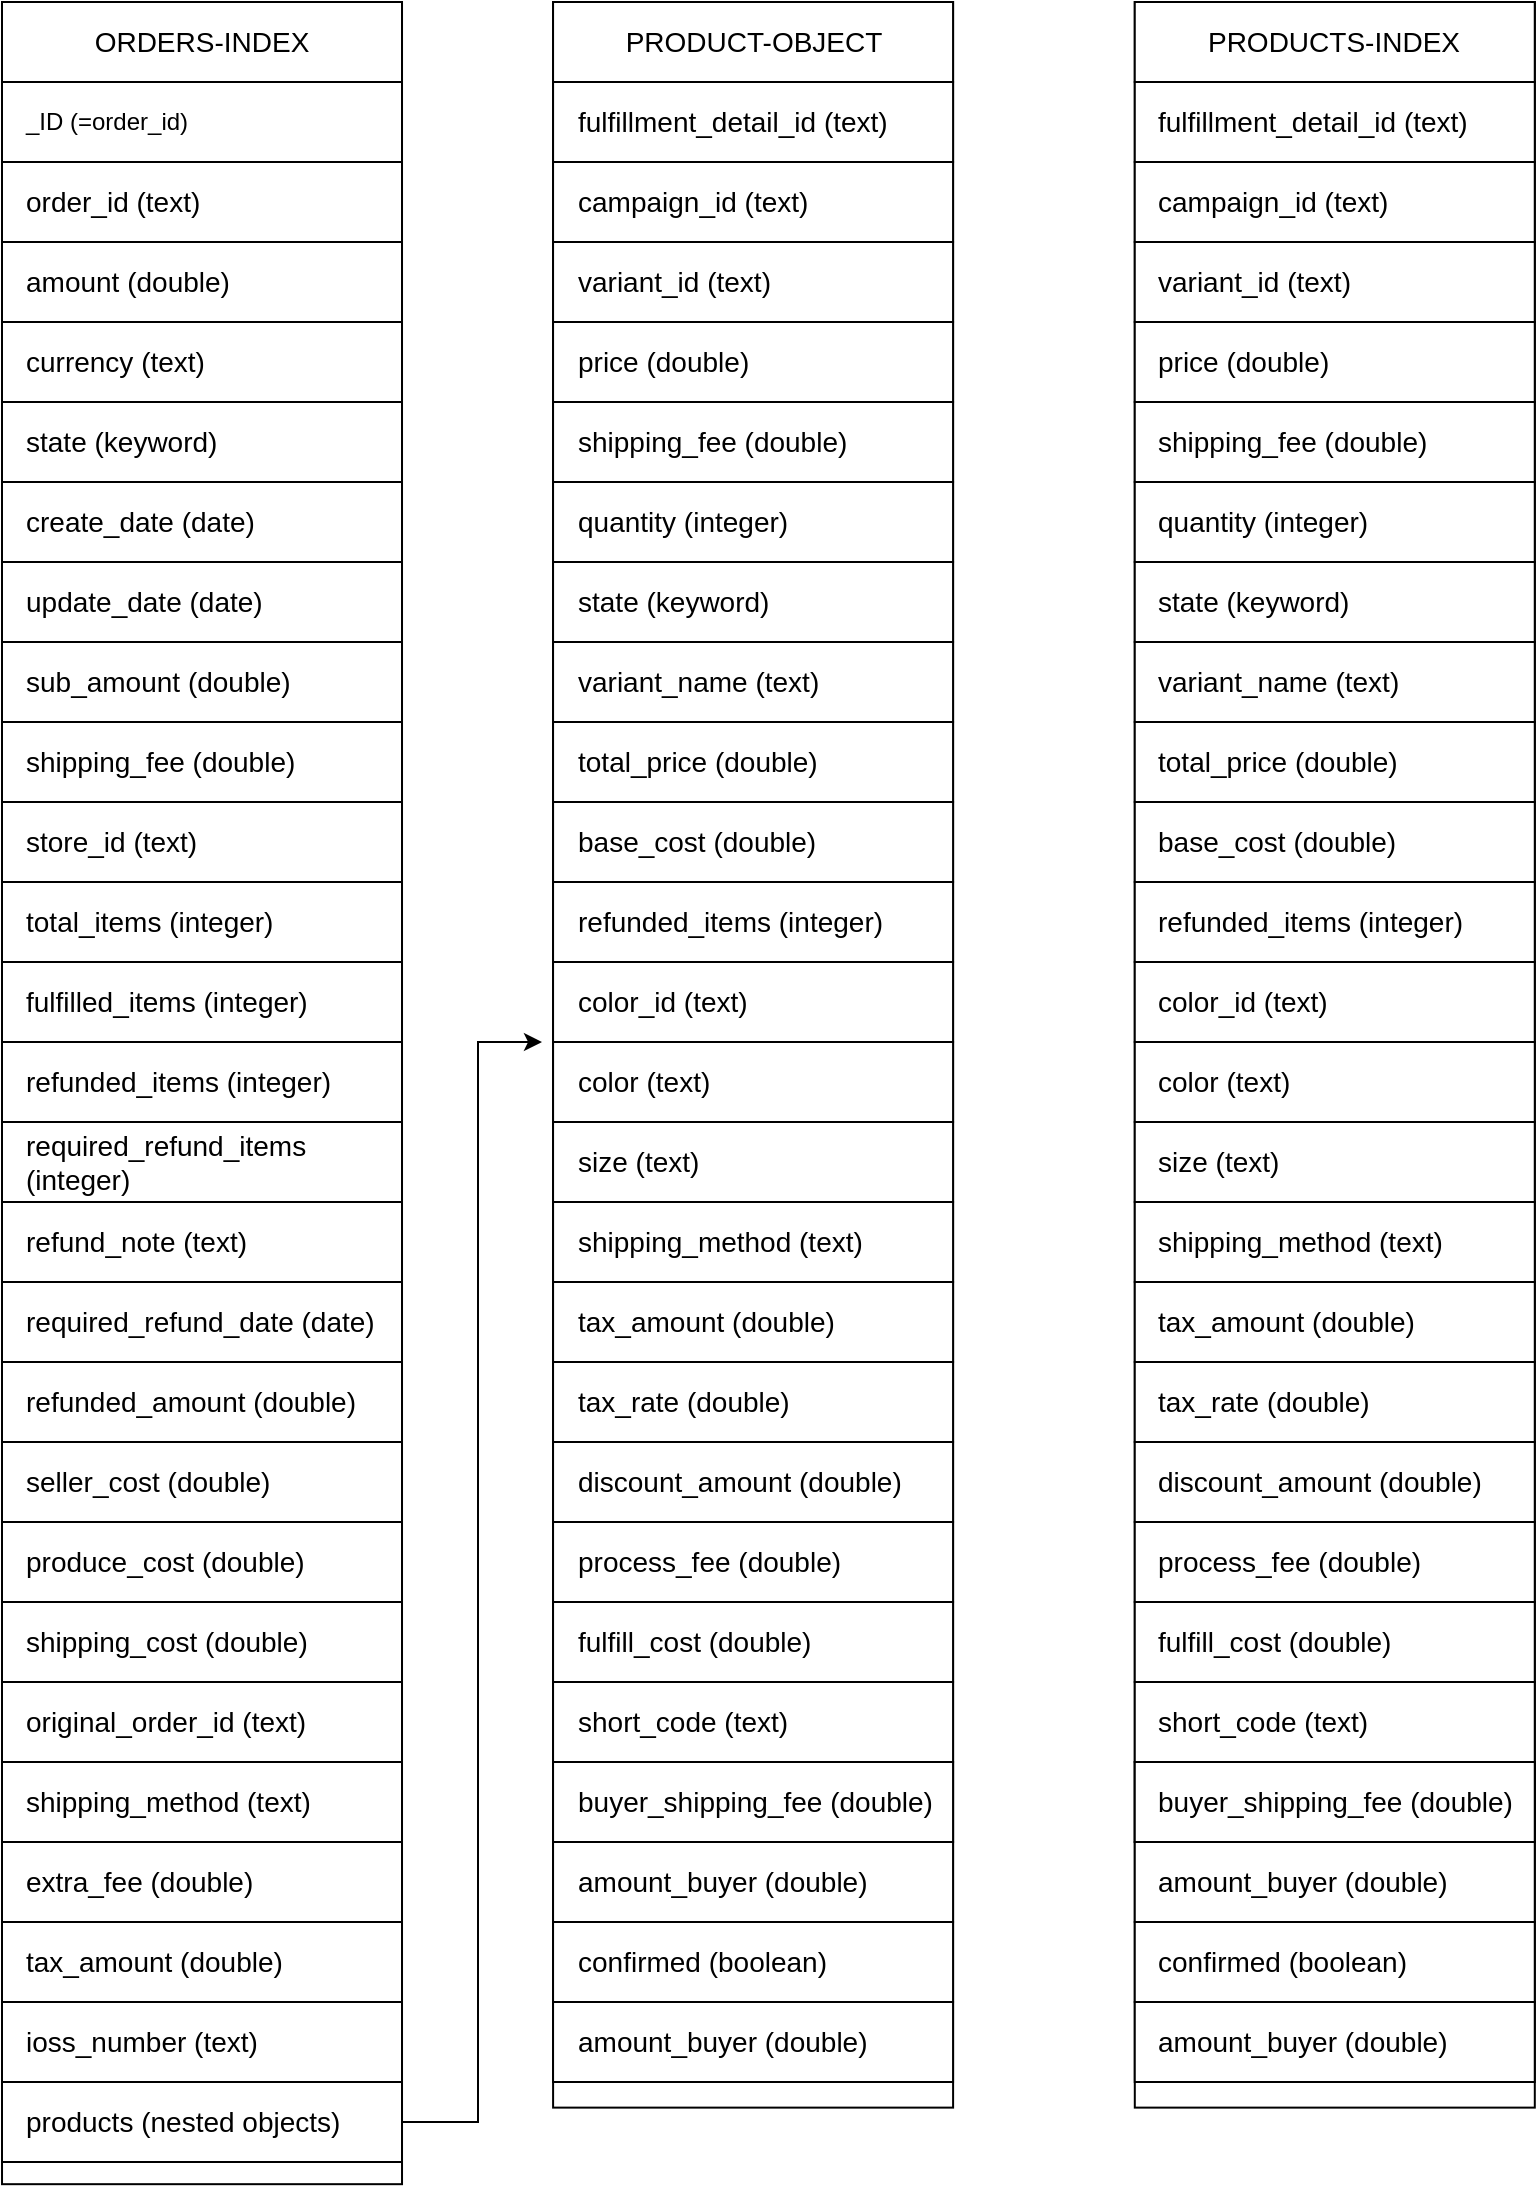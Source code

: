 <mxfile version="22.1.3" type="github">
  <diagram name="Page-1" id="ENh_7j__PNVtIY-0LPq9">
    <mxGraphModel dx="439" dy="765" grid="1" gridSize="10" guides="1" tooltips="1" connect="1" arrows="1" fold="1" page="1" pageScale="1" pageWidth="850" pageHeight="1100" math="0" shadow="0">
      <root>
        <mxCell id="0" />
        <mxCell id="1" parent="0" />
        <mxCell id="PrsfTX1F1UOxDZrwEFaK-2" value="" style="rounded=0;whiteSpace=wrap;html=1;rotation=90;" parent="1" vertex="1">
          <mxGeometry x="-445.53" y="525.55" width="1091.08" height="200" as="geometry" />
        </mxCell>
        <mxCell id="PrsfTX1F1UOxDZrwEFaK-3" value="ORDERS-INDEX" style="rounded=0;whiteSpace=wrap;html=1;fontSize=14;" parent="1" vertex="1">
          <mxGeometry y="80" width="200" height="40" as="geometry" />
        </mxCell>
        <mxCell id="PrsfTX1F1UOxDZrwEFaK-4" value="_ID (=order_id)" style="rounded=0;whiteSpace=wrap;html=1;align=left;spacingRight=0;spacingLeft=10;" parent="1" vertex="1">
          <mxGeometry y="120" width="200" height="40" as="geometry" />
        </mxCell>
        <mxCell id="PrsfTX1F1UOxDZrwEFaK-5" value="&lt;div&gt;order_id (text)&lt;/div&gt;" style="rounded=0;whiteSpace=wrap;html=1;align=left;spacingLeft=10;fontSize=14;" parent="1" vertex="1">
          <mxGeometry y="160" width="200" height="40" as="geometry" />
        </mxCell>
        <mxCell id="PrsfTX1F1UOxDZrwEFaK-6" value="amount (double)" style="rounded=0;whiteSpace=wrap;html=1;align=left;spacingLeft=10;fontSize=14;" parent="1" vertex="1">
          <mxGeometry y="200" width="200" height="40" as="geometry" />
        </mxCell>
        <mxCell id="PrsfTX1F1UOxDZrwEFaK-7" value="currency (text)" style="rounded=0;whiteSpace=wrap;html=1;align=left;spacingLeft=10;fontSize=14;" parent="1" vertex="1">
          <mxGeometry y="240" width="200" height="40" as="geometry" />
        </mxCell>
        <mxCell id="PrsfTX1F1UOxDZrwEFaK-8" value="state (keyword)" style="rounded=0;whiteSpace=wrap;html=1;align=left;spacingLeft=10;fontSize=14;" parent="1" vertex="1">
          <mxGeometry y="280" width="200" height="40" as="geometry" />
        </mxCell>
        <mxCell id="PrsfTX1F1UOxDZrwEFaK-9" value="create_date (date)" style="rounded=0;whiteSpace=wrap;html=1;align=left;spacingLeft=10;fontSize=14;" parent="1" vertex="1">
          <mxGeometry y="320" width="200" height="40" as="geometry" />
        </mxCell>
        <mxCell id="PrsfTX1F1UOxDZrwEFaK-10" value="update_date (date)" style="rounded=0;whiteSpace=wrap;html=1;align=left;spacingLeft=10;fontSize=14;" parent="1" vertex="1">
          <mxGeometry y="360" width="200" height="40" as="geometry" />
        </mxCell>
        <mxCell id="PrsfTX1F1UOxDZrwEFaK-11" value="&lt;div align=&quot;left&quot;&gt;sub_amount (double)&lt;br&gt;&lt;/div&gt;" style="rounded=0;whiteSpace=wrap;html=1;spacingLeft=10;fontSize=14;align=left;" parent="1" vertex="1">
          <mxGeometry y="400" width="200" height="40" as="geometry" />
        </mxCell>
        <mxCell id="PrsfTX1F1UOxDZrwEFaK-12" value="shipping_fee (double)" style="rounded=0;whiteSpace=wrap;html=1;spacingLeft=10;fontSize=14;align=left;" parent="1" vertex="1">
          <mxGeometry y="440" width="200" height="40" as="geometry" />
        </mxCell>
        <mxCell id="PrsfTX1F1UOxDZrwEFaK-13" value="store_id (text)" style="rounded=0;whiteSpace=wrap;html=1;spacingLeft=10;fontSize=14;align=left;" parent="1" vertex="1">
          <mxGeometry y="480" width="200" height="40" as="geometry" />
        </mxCell>
        <mxCell id="PrsfTX1F1UOxDZrwEFaK-14" value="total_items (integer)" style="rounded=0;whiteSpace=wrap;html=1;spacingLeft=10;fontSize=14;align=left;" parent="1" vertex="1">
          <mxGeometry y="520" width="200" height="40" as="geometry" />
        </mxCell>
        <mxCell id="PrsfTX1F1UOxDZrwEFaK-15" value="&lt;div&gt;fulfilled_items (integer)&lt;br&gt;&lt;/div&gt;" style="rounded=0;whiteSpace=wrap;html=1;spacingLeft=10;fontSize=14;align=left;" parent="1" vertex="1">
          <mxGeometry y="560" width="200" height="40" as="geometry" />
        </mxCell>
        <mxCell id="PrsfTX1F1UOxDZrwEFaK-16" value="refunded_items (integer)" style="rounded=0;whiteSpace=wrap;html=1;spacingLeft=10;fontSize=14;align=left;" parent="1" vertex="1">
          <mxGeometry y="600" width="200" height="40" as="geometry" />
        </mxCell>
        <mxCell id="PrsfTX1F1UOxDZrwEFaK-17" value="required_refund_items (integer)" style="rounded=0;whiteSpace=wrap;html=1;spacingLeft=10;fontSize=14;align=left;" parent="1" vertex="1">
          <mxGeometry y="640" width="200" height="40" as="geometry" />
        </mxCell>
        <mxCell id="PrsfTX1F1UOxDZrwEFaK-18" value="refund_note (text)" style="rounded=0;whiteSpace=wrap;html=1;spacingLeft=10;fontSize=14;align=left;" parent="1" vertex="1">
          <mxGeometry y="680" width="200" height="40" as="geometry" />
        </mxCell>
        <mxCell id="PrsfTX1F1UOxDZrwEFaK-19" value="required_refund_date (date)" style="rounded=0;whiteSpace=wrap;html=1;spacingLeft=10;fontSize=14;align=left;" parent="1" vertex="1">
          <mxGeometry y="720" width="200" height="40" as="geometry" />
        </mxCell>
        <mxCell id="PrsfTX1F1UOxDZrwEFaK-20" value="refunded_amount (double)" style="rounded=0;whiteSpace=wrap;html=1;spacingLeft=10;fontSize=14;align=left;" parent="1" vertex="1">
          <mxGeometry y="760" width="200" height="40" as="geometry" />
        </mxCell>
        <mxCell id="PrsfTX1F1UOxDZrwEFaK-21" value="seller_cost (double)" style="rounded=0;whiteSpace=wrap;html=1;spacingLeft=10;fontSize=14;align=left;" parent="1" vertex="1">
          <mxGeometry y="800" width="200" height="40" as="geometry" />
        </mxCell>
        <mxCell id="PrsfTX1F1UOxDZrwEFaK-22" value="produce_cost (double)" style="rounded=0;whiteSpace=wrap;html=1;spacingLeft=10;fontSize=14;align=left;" parent="1" vertex="1">
          <mxGeometry y="840" width="200" height="40" as="geometry" />
        </mxCell>
        <mxCell id="PrsfTX1F1UOxDZrwEFaK-23" value="shipping_cost (double)" style="rounded=0;whiteSpace=wrap;html=1;spacingLeft=10;fontSize=14;align=left;" parent="1" vertex="1">
          <mxGeometry y="880" width="200" height="40" as="geometry" />
        </mxCell>
        <mxCell id="PrsfTX1F1UOxDZrwEFaK-24" value="original_order_id (text)" style="rounded=0;whiteSpace=wrap;html=1;spacingLeft=10;fontSize=14;align=left;" parent="1" vertex="1">
          <mxGeometry y="920" width="200" height="40" as="geometry" />
        </mxCell>
        <mxCell id="PrsfTX1F1UOxDZrwEFaK-25" value="shipping_method (text)" style="rounded=0;whiteSpace=wrap;html=1;spacingLeft=10;fontSize=14;align=left;" parent="1" vertex="1">
          <mxGeometry y="960" width="200" height="40" as="geometry" />
        </mxCell>
        <mxCell id="PrsfTX1F1UOxDZrwEFaK-26" value="extra_fee (double)" style="rounded=0;whiteSpace=wrap;html=1;spacingLeft=10;fontSize=14;align=left;" parent="1" vertex="1">
          <mxGeometry y="1000" width="200" height="40" as="geometry" />
        </mxCell>
        <mxCell id="PrsfTX1F1UOxDZrwEFaK-27" value="tax_amount (double)" style="rounded=0;whiteSpace=wrap;html=1;spacingLeft=10;fontSize=14;align=left;" parent="1" vertex="1">
          <mxGeometry y="1040" width="200" height="40" as="geometry" />
        </mxCell>
        <mxCell id="PrsfTX1F1UOxDZrwEFaK-28" value="ioss_number (text)" style="rounded=0;whiteSpace=wrap;html=1;spacingLeft=10;fontSize=14;align=left;" parent="1" vertex="1">
          <mxGeometry y="1080" width="200" height="40" as="geometry" />
        </mxCell>
        <mxCell id="PrsfTX1F1UOxDZrwEFaK-61" style="edgeStyle=orthogonalEdgeStyle;rounded=0;orthogonalLoop=1;jettySize=auto;html=1;" parent="1" source="PrsfTX1F1UOxDZrwEFaK-29" edge="1">
          <mxGeometry relative="1" as="geometry">
            <mxPoint x="270" y="600" as="targetPoint" />
            <Array as="points">
              <mxPoint x="238" y="1140" />
              <mxPoint x="238" y="600" />
              <mxPoint x="240" y="600" />
            </Array>
          </mxGeometry>
        </mxCell>
        <mxCell id="PrsfTX1F1UOxDZrwEFaK-29" value="products (nested objects)" style="rounded=0;whiteSpace=wrap;html=1;spacingLeft=10;fontSize=14;align=left;" parent="1" vertex="1">
          <mxGeometry y="1120" width="200" height="40" as="geometry" />
        </mxCell>
        <mxCell id="PrsfTX1F1UOxDZrwEFaK-32" value="" style="rounded=0;whiteSpace=wrap;html=1;rotation=90;" parent="1" vertex="1">
          <mxGeometry x="-150.85" y="506.41" width="1052.8" height="200" as="geometry" />
        </mxCell>
        <mxCell id="PrsfTX1F1UOxDZrwEFaK-33" value="PRODUCT-OBJECT" style="rounded=0;whiteSpace=wrap;html=1;fontSize=14;" parent="1" vertex="1">
          <mxGeometry x="275.53" y="80" width="200" height="40" as="geometry" />
        </mxCell>
        <mxCell id="PrsfTX1F1UOxDZrwEFaK-62" value="fulfillment_detail_id (text)" style="rounded=0;whiteSpace=wrap;html=1;align=left;spacingRight=0;spacingLeft=10;fontSize=14;" parent="1" vertex="1">
          <mxGeometry x="275.54" y="120" width="200" height="40" as="geometry" />
        </mxCell>
        <mxCell id="PrsfTX1F1UOxDZrwEFaK-63" value="campaign_id (text)" style="rounded=0;whiteSpace=wrap;html=1;align=left;spacingRight=0;spacingLeft=10;fontSize=14;" parent="1" vertex="1">
          <mxGeometry x="275.53" y="160" width="200" height="40" as="geometry" />
        </mxCell>
        <mxCell id="PrsfTX1F1UOxDZrwEFaK-64" value="variant_id (text)" style="rounded=0;whiteSpace=wrap;html=1;align=left;spacingRight=0;spacingLeft=10;fontSize=14;" parent="1" vertex="1">
          <mxGeometry x="275.53" y="200" width="200" height="40" as="geometry" />
        </mxCell>
        <mxCell id="PrsfTX1F1UOxDZrwEFaK-65" value="price (double)" style="rounded=0;whiteSpace=wrap;html=1;align=left;spacingRight=0;spacingLeft=10;fontSize=14;" parent="1" vertex="1">
          <mxGeometry x="275.53" y="240" width="200" height="40" as="geometry" />
        </mxCell>
        <mxCell id="PrsfTX1F1UOxDZrwEFaK-66" value="shipping_fee (double)" style="rounded=0;whiteSpace=wrap;html=1;align=left;spacingRight=0;spacingLeft=10;fontSize=14;" parent="1" vertex="1">
          <mxGeometry x="275.53" y="280" width="200" height="40" as="geometry" />
        </mxCell>
        <mxCell id="PrsfTX1F1UOxDZrwEFaK-67" value="quantity (integer)" style="rounded=0;whiteSpace=wrap;html=1;align=left;spacingRight=0;spacingLeft=10;fontSize=14;" parent="1" vertex="1">
          <mxGeometry x="275.53" y="320" width="200" height="40" as="geometry" />
        </mxCell>
        <mxCell id="PrsfTX1F1UOxDZrwEFaK-68" value="state (keyword)" style="rounded=0;whiteSpace=wrap;html=1;align=left;spacingRight=0;spacingLeft=10;fontSize=14;" parent="1" vertex="1">
          <mxGeometry x="275.53" y="360" width="200" height="40" as="geometry" />
        </mxCell>
        <mxCell id="PrsfTX1F1UOxDZrwEFaK-69" value="variant_name (text)" style="rounded=0;whiteSpace=wrap;html=1;align=left;spacingRight=0;spacingLeft=10;fontSize=14;" parent="1" vertex="1">
          <mxGeometry x="275.53" y="400" width="200" height="40" as="geometry" />
        </mxCell>
        <mxCell id="PrsfTX1F1UOxDZrwEFaK-70" value="total_price (double)" style="rounded=0;whiteSpace=wrap;html=1;align=left;spacingRight=0;spacingLeft=10;fontSize=14;" parent="1" vertex="1">
          <mxGeometry x="275.53" y="440" width="200" height="40" as="geometry" />
        </mxCell>
        <mxCell id="PrsfTX1F1UOxDZrwEFaK-71" value="base_cost (double)" style="rounded=0;whiteSpace=wrap;html=1;align=left;spacingRight=0;spacingLeft=10;fontSize=14;" parent="1" vertex="1">
          <mxGeometry x="275.54" y="480" width="200" height="40" as="geometry" />
        </mxCell>
        <mxCell id="PrsfTX1F1UOxDZrwEFaK-73" value="refunded_items (integer)" style="rounded=0;whiteSpace=wrap;html=1;align=left;spacingRight=0;spacingLeft=10;fontSize=14;" parent="1" vertex="1">
          <mxGeometry x="275.53" y="520" width="200" height="40" as="geometry" />
        </mxCell>
        <mxCell id="PrsfTX1F1UOxDZrwEFaK-74" value="color_id (text)" style="rounded=0;whiteSpace=wrap;html=1;align=left;spacingRight=0;spacingLeft=10;fontSize=14;" parent="1" vertex="1">
          <mxGeometry x="275.53" y="560" width="200" height="40" as="geometry" />
        </mxCell>
        <mxCell id="PrsfTX1F1UOxDZrwEFaK-75" value="color (text)" style="rounded=0;whiteSpace=wrap;html=1;align=left;spacingRight=0;spacingLeft=10;fontSize=14;" parent="1" vertex="1">
          <mxGeometry x="275.54" y="600" width="200" height="40" as="geometry" />
        </mxCell>
        <mxCell id="PrsfTX1F1UOxDZrwEFaK-76" value="size (text)" style="rounded=0;whiteSpace=wrap;html=1;align=left;spacingRight=0;spacingLeft=10;fontSize=14;" parent="1" vertex="1">
          <mxGeometry x="275.53" y="640" width="200" height="40" as="geometry" />
        </mxCell>
        <mxCell id="PrsfTX1F1UOxDZrwEFaK-78" value="shipping_method (text)" style="rounded=0;whiteSpace=wrap;html=1;align=left;spacingRight=0;spacingLeft=10;fontSize=14;" parent="1" vertex="1">
          <mxGeometry x="275.54" y="680" width="200" height="40" as="geometry" />
        </mxCell>
        <mxCell id="PrsfTX1F1UOxDZrwEFaK-79" value="tax_amount (double)" style="rounded=0;whiteSpace=wrap;html=1;align=left;spacingRight=0;spacingLeft=10;fontSize=14;" parent="1" vertex="1">
          <mxGeometry x="275.54" y="720" width="200" height="40" as="geometry" />
        </mxCell>
        <mxCell id="PrsfTX1F1UOxDZrwEFaK-80" value="tax_rate (double)" style="rounded=0;whiteSpace=wrap;html=1;align=left;spacingRight=0;spacingLeft=10;fontSize=14;" parent="1" vertex="1">
          <mxGeometry x="275.53" y="760" width="200" height="40" as="geometry" />
        </mxCell>
        <mxCell id="PrsfTX1F1UOxDZrwEFaK-83" value="discount_amount (double)" style="rounded=0;whiteSpace=wrap;html=1;align=left;spacingRight=0;spacingLeft=10;fontSize=14;" parent="1" vertex="1">
          <mxGeometry x="275.53" y="800" width="200" height="40" as="geometry" />
        </mxCell>
        <mxCell id="PrsfTX1F1UOxDZrwEFaK-84" value="process_fee (double)" style="rounded=0;whiteSpace=wrap;html=1;align=left;spacingRight=0;spacingLeft=10;fontSize=14;" parent="1" vertex="1">
          <mxGeometry x="275.53" y="840" width="200" height="40" as="geometry" />
        </mxCell>
        <mxCell id="PrsfTX1F1UOxDZrwEFaK-85" value="fulfill_cost (double)" style="rounded=0;whiteSpace=wrap;html=1;align=left;spacingRight=0;spacingLeft=10;fontSize=14;" parent="1" vertex="1">
          <mxGeometry x="275.53" y="880" width="200" height="40" as="geometry" />
        </mxCell>
        <mxCell id="PrsfTX1F1UOxDZrwEFaK-86" value="discount_amount (double)" style="rounded=0;whiteSpace=wrap;html=1;align=left;spacingRight=0;spacingLeft=10;fontSize=14;" parent="1" vertex="1">
          <mxGeometry x="275.53" y="960" width="200" height="40" as="geometry" />
        </mxCell>
        <mxCell id="PrsfTX1F1UOxDZrwEFaK-87" value="short_code (text)" style="rounded=0;whiteSpace=wrap;html=1;align=left;spacingRight=0;spacingLeft=10;fontSize=14;" parent="1" vertex="1">
          <mxGeometry x="275.53" y="920" width="200" height="40" as="geometry" />
        </mxCell>
        <mxCell id="PrsfTX1F1UOxDZrwEFaK-88" value="buyer_shipping_fee (double)" style="rounded=0;whiteSpace=wrap;html=1;align=left;spacingRight=0;spacingLeft=10;fontSize=14;" parent="1" vertex="1">
          <mxGeometry x="275.53" y="960" width="200" height="40" as="geometry" />
        </mxCell>
        <mxCell id="PrsfTX1F1UOxDZrwEFaK-89" value="amount_buyer (double)" style="rounded=0;whiteSpace=wrap;html=1;align=left;spacingRight=0;spacingLeft=10;fontSize=14;" parent="1" vertex="1">
          <mxGeometry x="275.53" y="1000" width="200" height="40" as="geometry" />
        </mxCell>
        <mxCell id="PrsfTX1F1UOxDZrwEFaK-92" value="confirmed (boolean)" style="rounded=0;whiteSpace=wrap;html=1;align=left;spacingRight=0;spacingLeft=10;fontSize=14;" parent="1" vertex="1">
          <mxGeometry x="275.53" y="1040" width="200" height="40" as="geometry" />
        </mxCell>
        <mxCell id="PrsfTX1F1UOxDZrwEFaK-93" value="amount_buyer (double)" style="rounded=0;whiteSpace=wrap;html=1;align=left;spacingRight=0;spacingLeft=10;fontSize=14;" parent="1" vertex="1">
          <mxGeometry x="275.53" y="1080" width="200" height="40" as="geometry" />
        </mxCell>
        <mxCell id="PrsfTX1F1UOxDZrwEFaK-95" value="" style="rounded=0;whiteSpace=wrap;html=1;rotation=90;" parent="1" vertex="1">
          <mxGeometry x="140.0" y="506.41" width="1052.8" height="200" as="geometry" />
        </mxCell>
        <mxCell id="PrsfTX1F1UOxDZrwEFaK-96" value="PRODUCTS-INDEX" style="rounded=0;whiteSpace=wrap;html=1;fontSize=14;" parent="1" vertex="1">
          <mxGeometry x="566.38" y="80" width="200" height="40" as="geometry" />
        </mxCell>
        <mxCell id="PrsfTX1F1UOxDZrwEFaK-97" value="fulfillment_detail_id (text)" style="rounded=0;whiteSpace=wrap;html=1;align=left;spacingRight=0;spacingLeft=10;fontSize=14;" parent="1" vertex="1">
          <mxGeometry x="566.39" y="120" width="200" height="40" as="geometry" />
        </mxCell>
        <mxCell id="PrsfTX1F1UOxDZrwEFaK-98" value="campaign_id (text)" style="rounded=0;whiteSpace=wrap;html=1;align=left;spacingRight=0;spacingLeft=10;fontSize=14;" parent="1" vertex="1">
          <mxGeometry x="566.38" y="160" width="200" height="40" as="geometry" />
        </mxCell>
        <mxCell id="PrsfTX1F1UOxDZrwEFaK-99" value="variant_id (text)" style="rounded=0;whiteSpace=wrap;html=1;align=left;spacingRight=0;spacingLeft=10;fontSize=14;" parent="1" vertex="1">
          <mxGeometry x="566.38" y="200" width="200" height="40" as="geometry" />
        </mxCell>
        <mxCell id="PrsfTX1F1UOxDZrwEFaK-100" value="price (double)" style="rounded=0;whiteSpace=wrap;html=1;align=left;spacingRight=0;spacingLeft=10;fontSize=14;" parent="1" vertex="1">
          <mxGeometry x="566.38" y="240" width="200" height="40" as="geometry" />
        </mxCell>
        <mxCell id="PrsfTX1F1UOxDZrwEFaK-101" value="shipping_fee (double)" style="rounded=0;whiteSpace=wrap;html=1;align=left;spacingRight=0;spacingLeft=10;fontSize=14;" parent="1" vertex="1">
          <mxGeometry x="566.38" y="280" width="200" height="40" as="geometry" />
        </mxCell>
        <mxCell id="PrsfTX1F1UOxDZrwEFaK-102" value="quantity (integer)" style="rounded=0;whiteSpace=wrap;html=1;align=left;spacingRight=0;spacingLeft=10;fontSize=14;" parent="1" vertex="1">
          <mxGeometry x="566.38" y="320" width="200" height="40" as="geometry" />
        </mxCell>
        <mxCell id="PrsfTX1F1UOxDZrwEFaK-103" value="state (keyword)" style="rounded=0;whiteSpace=wrap;html=1;align=left;spacingRight=0;spacingLeft=10;fontSize=14;" parent="1" vertex="1">
          <mxGeometry x="566.38" y="360" width="200" height="40" as="geometry" />
        </mxCell>
        <mxCell id="PrsfTX1F1UOxDZrwEFaK-104" value="variant_name (text)" style="rounded=0;whiteSpace=wrap;html=1;align=left;spacingRight=0;spacingLeft=10;fontSize=14;" parent="1" vertex="1">
          <mxGeometry x="566.38" y="400" width="200" height="40" as="geometry" />
        </mxCell>
        <mxCell id="PrsfTX1F1UOxDZrwEFaK-105" value="total_price (double)" style="rounded=0;whiteSpace=wrap;html=1;align=left;spacingRight=0;spacingLeft=10;fontSize=14;" parent="1" vertex="1">
          <mxGeometry x="566.38" y="440" width="200" height="40" as="geometry" />
        </mxCell>
        <mxCell id="PrsfTX1F1UOxDZrwEFaK-106" value="base_cost (double)" style="rounded=0;whiteSpace=wrap;html=1;align=left;spacingRight=0;spacingLeft=10;fontSize=14;" parent="1" vertex="1">
          <mxGeometry x="566.39" y="480" width="200" height="40" as="geometry" />
        </mxCell>
        <mxCell id="PrsfTX1F1UOxDZrwEFaK-107" value="refunded_items (integer)" style="rounded=0;whiteSpace=wrap;html=1;align=left;spacingRight=0;spacingLeft=10;fontSize=14;" parent="1" vertex="1">
          <mxGeometry x="566.38" y="520" width="200" height="40" as="geometry" />
        </mxCell>
        <mxCell id="PrsfTX1F1UOxDZrwEFaK-108" value="color_id (text)" style="rounded=0;whiteSpace=wrap;html=1;align=left;spacingRight=0;spacingLeft=10;fontSize=14;" parent="1" vertex="1">
          <mxGeometry x="566.38" y="560" width="200" height="40" as="geometry" />
        </mxCell>
        <mxCell id="PrsfTX1F1UOxDZrwEFaK-109" value="color (text)" style="rounded=0;whiteSpace=wrap;html=1;align=left;spacingRight=0;spacingLeft=10;fontSize=14;" parent="1" vertex="1">
          <mxGeometry x="566.39" y="600" width="200" height="40" as="geometry" />
        </mxCell>
        <mxCell id="PrsfTX1F1UOxDZrwEFaK-110" value="size (text)" style="rounded=0;whiteSpace=wrap;html=1;align=left;spacingRight=0;spacingLeft=10;fontSize=14;" parent="1" vertex="1">
          <mxGeometry x="566.38" y="640" width="200" height="40" as="geometry" />
        </mxCell>
        <mxCell id="PrsfTX1F1UOxDZrwEFaK-111" value="shipping_method (text)" style="rounded=0;whiteSpace=wrap;html=1;align=left;spacingRight=0;spacingLeft=10;fontSize=14;" parent="1" vertex="1">
          <mxGeometry x="566.39" y="680" width="200" height="40" as="geometry" />
        </mxCell>
        <mxCell id="PrsfTX1F1UOxDZrwEFaK-112" value="tax_amount (double)" style="rounded=0;whiteSpace=wrap;html=1;align=left;spacingRight=0;spacingLeft=10;fontSize=14;" parent="1" vertex="1">
          <mxGeometry x="566.39" y="720" width="200" height="40" as="geometry" />
        </mxCell>
        <mxCell id="PrsfTX1F1UOxDZrwEFaK-113" value="tax_rate (double)" style="rounded=0;whiteSpace=wrap;html=1;align=left;spacingRight=0;spacingLeft=10;fontSize=14;" parent="1" vertex="1">
          <mxGeometry x="566.38" y="760" width="200" height="40" as="geometry" />
        </mxCell>
        <mxCell id="PrsfTX1F1UOxDZrwEFaK-114" value="discount_amount (double)" style="rounded=0;whiteSpace=wrap;html=1;align=left;spacingRight=0;spacingLeft=10;fontSize=14;" parent="1" vertex="1">
          <mxGeometry x="566.38" y="800" width="200" height="40" as="geometry" />
        </mxCell>
        <mxCell id="PrsfTX1F1UOxDZrwEFaK-115" value="process_fee (double)" style="rounded=0;whiteSpace=wrap;html=1;align=left;spacingRight=0;spacingLeft=10;fontSize=14;" parent="1" vertex="1">
          <mxGeometry x="566.38" y="840" width="200" height="40" as="geometry" />
        </mxCell>
        <mxCell id="PrsfTX1F1UOxDZrwEFaK-116" value="fulfill_cost (double)" style="rounded=0;whiteSpace=wrap;html=1;align=left;spacingRight=0;spacingLeft=10;fontSize=14;" parent="1" vertex="1">
          <mxGeometry x="566.38" y="880" width="200" height="40" as="geometry" />
        </mxCell>
        <mxCell id="PrsfTX1F1UOxDZrwEFaK-117" value="discount_amount (double)" style="rounded=0;whiteSpace=wrap;html=1;align=left;spacingRight=0;spacingLeft=10;fontSize=14;" parent="1" vertex="1">
          <mxGeometry x="566.38" y="960" width="200" height="40" as="geometry" />
        </mxCell>
        <mxCell id="PrsfTX1F1UOxDZrwEFaK-118" value="short_code (text)" style="rounded=0;whiteSpace=wrap;html=1;align=left;spacingRight=0;spacingLeft=10;fontSize=14;" parent="1" vertex="1">
          <mxGeometry x="566.38" y="920" width="200" height="40" as="geometry" />
        </mxCell>
        <mxCell id="PrsfTX1F1UOxDZrwEFaK-119" value="buyer_shipping_fee (double)" style="rounded=0;whiteSpace=wrap;html=1;align=left;spacingRight=0;spacingLeft=10;fontSize=14;" parent="1" vertex="1">
          <mxGeometry x="566.38" y="960" width="200" height="40" as="geometry" />
        </mxCell>
        <mxCell id="PrsfTX1F1UOxDZrwEFaK-120" value="amount_buyer (double)" style="rounded=0;whiteSpace=wrap;html=1;align=left;spacingRight=0;spacingLeft=10;fontSize=14;" parent="1" vertex="1">
          <mxGeometry x="566.38" y="1000" width="200" height="40" as="geometry" />
        </mxCell>
        <mxCell id="PrsfTX1F1UOxDZrwEFaK-121" value="confirmed (boolean)" style="rounded=0;whiteSpace=wrap;html=1;align=left;spacingRight=0;spacingLeft=10;fontSize=14;" parent="1" vertex="1">
          <mxGeometry x="566.38" y="1040" width="200" height="40" as="geometry" />
        </mxCell>
        <mxCell id="PrsfTX1F1UOxDZrwEFaK-122" value="amount_buyer (double)" style="rounded=0;whiteSpace=wrap;html=1;align=left;spacingRight=0;spacingLeft=10;fontSize=14;" parent="1" vertex="1">
          <mxGeometry x="566.38" y="1080" width="200" height="40" as="geometry" />
        </mxCell>
      </root>
    </mxGraphModel>
  </diagram>
</mxfile>
